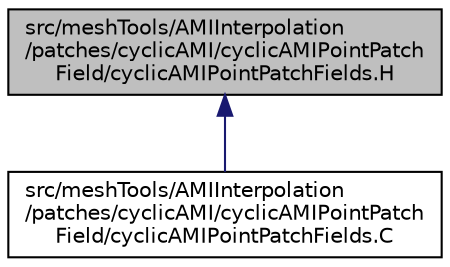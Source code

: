digraph "src/meshTools/AMIInterpolation/patches/cyclicAMI/cyclicAMIPointPatchField/cyclicAMIPointPatchFields.H"
{
  bgcolor="transparent";
  edge [fontname="Helvetica",fontsize="10",labelfontname="Helvetica",labelfontsize="10"];
  node [fontname="Helvetica",fontsize="10",shape=record];
  Node1 [label="src/meshTools/AMIInterpolation\l/patches/cyclicAMI/cyclicAMIPointPatch\lField/cyclicAMIPointPatchFields.H",height=0.2,width=0.4,color="black", fillcolor="grey75", style="filled", fontcolor="black"];
  Node1 -> Node2 [dir="back",color="midnightblue",fontsize="10",style="solid",fontname="Helvetica"];
  Node2 [label="src/meshTools/AMIInterpolation\l/patches/cyclicAMI/cyclicAMIPointPatch\lField/cyclicAMIPointPatchFields.C",height=0.2,width=0.4,color="black",URL="$a07374.html"];
}
